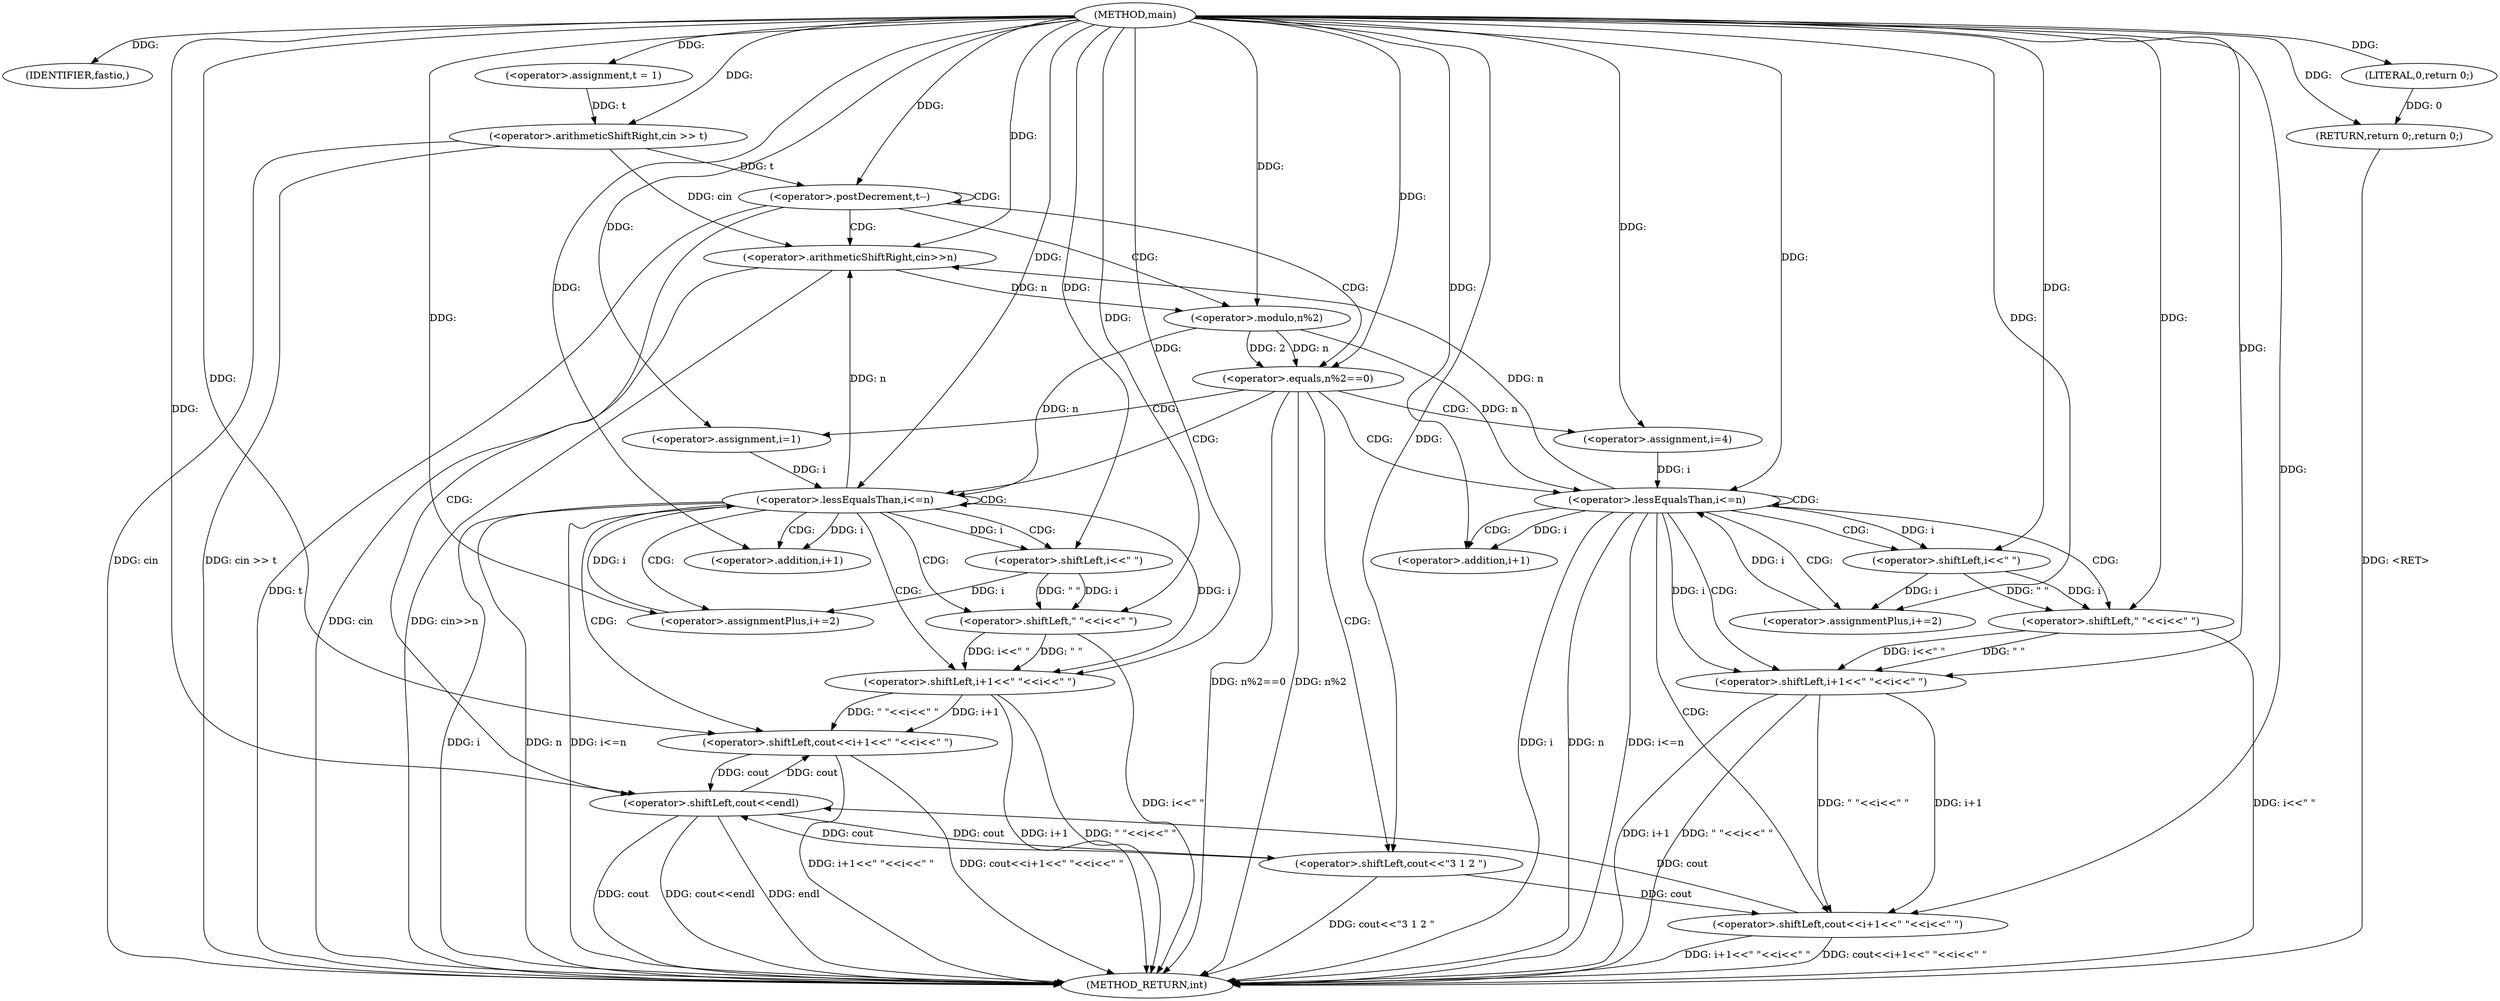 digraph "main" {  
"1000542" [label = "(METHOD,main)" ]
"1000623" [label = "(METHOD_RETURN,int)" ]
"1000544" [label = "(IDENTIFIER,fastio,)" ]
"1000546" [label = "(<operator>.assignment,t = 1)" ]
"1000549" [label = "(<operator>.arithmeticShiftRight,cin >> t)" ]
"1000621" [label = "(RETURN,return 0;,return 0;)" ]
"1000553" [label = "(<operator>.postDecrement,t--)" ]
"1000622" [label = "(LITERAL,0,return 0;)" ]
"1000557" [label = "(<operator>.arithmeticShiftRight,cin>>n)" ]
"1000618" [label = "(<operator>.shiftLeft,cout<<endl)" ]
"1000561" [label = "(<operator>.equals,n%2==0)" ]
"1000562" [label = "(<operator>.modulo,n%2)" ]
"1000569" [label = "(<operator>.assignment,i=1)" ]
"1000572" [label = "(<operator>.lessEqualsThan,i<=n)" ]
"1000575" [label = "(<operator>.assignmentPlus,i+=2)" ]
"1000592" [label = "(<operator>.shiftLeft,cout<<\"3 1 2 \")" ]
"1000579" [label = "(<operator>.shiftLeft,cout<<i+1<<\" \"<<i<<\" \")" ]
"1000597" [label = "(<operator>.assignment,i=4)" ]
"1000600" [label = "(<operator>.lessEqualsThan,i<=n)" ]
"1000603" [label = "(<operator>.assignmentPlus,i+=2)" ]
"1000607" [label = "(<operator>.shiftLeft,cout<<i+1<<\" \"<<i<<\" \")" ]
"1000581" [label = "(<operator>.shiftLeft,i+1<<\" \"<<i<<\" \")" ]
"1000582" [label = "(<operator>.addition,i+1)" ]
"1000585" [label = "(<operator>.shiftLeft,\" \"<<i<<\" \")" ]
"1000609" [label = "(<operator>.shiftLeft,i+1<<\" \"<<i<<\" \")" ]
"1000587" [label = "(<operator>.shiftLeft,i<<\" \")" ]
"1000610" [label = "(<operator>.addition,i+1)" ]
"1000613" [label = "(<operator>.shiftLeft,\" \"<<i<<\" \")" ]
"1000615" [label = "(<operator>.shiftLeft,i<<\" \")" ]
  "1000549" -> "1000623"  [ label = "DDG: cin"] 
  "1000549" -> "1000623"  [ label = "DDG: cin >> t"] 
  "1000553" -> "1000623"  [ label = "DDG: t"] 
  "1000557" -> "1000623"  [ label = "DDG: cin"] 
  "1000557" -> "1000623"  [ label = "DDG: cin>>n"] 
  "1000561" -> "1000623"  [ label = "DDG: n%2"] 
  "1000561" -> "1000623"  [ label = "DDG: n%2==0"] 
  "1000592" -> "1000623"  [ label = "DDG: cout<<\"3 1 2 \""] 
  "1000600" -> "1000623"  [ label = "DDG: i"] 
  "1000600" -> "1000623"  [ label = "DDG: n"] 
  "1000600" -> "1000623"  [ label = "DDG: i<=n"] 
  "1000609" -> "1000623"  [ label = "DDG: i+1"] 
  "1000613" -> "1000623"  [ label = "DDG: i<<\" \""] 
  "1000609" -> "1000623"  [ label = "DDG: \" \"<<i<<\" \""] 
  "1000607" -> "1000623"  [ label = "DDG: i+1<<\" \"<<i<<\" \""] 
  "1000607" -> "1000623"  [ label = "DDG: cout<<i+1<<\" \"<<i<<\" \""] 
  "1000572" -> "1000623"  [ label = "DDG: i"] 
  "1000572" -> "1000623"  [ label = "DDG: n"] 
  "1000572" -> "1000623"  [ label = "DDG: i<=n"] 
  "1000618" -> "1000623"  [ label = "DDG: cout"] 
  "1000618" -> "1000623"  [ label = "DDG: cout<<endl"] 
  "1000581" -> "1000623"  [ label = "DDG: i+1"] 
  "1000585" -> "1000623"  [ label = "DDG: i<<\" \""] 
  "1000581" -> "1000623"  [ label = "DDG: \" \"<<i<<\" \""] 
  "1000579" -> "1000623"  [ label = "DDG: i+1<<\" \"<<i<<\" \""] 
  "1000579" -> "1000623"  [ label = "DDG: cout<<i+1<<\" \"<<i<<\" \""] 
  "1000621" -> "1000623"  [ label = "DDG: <RET>"] 
  "1000618" -> "1000623"  [ label = "DDG: endl"] 
  "1000542" -> "1000544"  [ label = "DDG: "] 
  "1000542" -> "1000546"  [ label = "DDG: "] 
  "1000622" -> "1000621"  [ label = "DDG: 0"] 
  "1000542" -> "1000621"  [ label = "DDG: "] 
  "1000542" -> "1000549"  [ label = "DDG: "] 
  "1000546" -> "1000549"  [ label = "DDG: t"] 
  "1000542" -> "1000622"  [ label = "DDG: "] 
  "1000549" -> "1000553"  [ label = "DDG: t"] 
  "1000542" -> "1000553"  [ label = "DDG: "] 
  "1000549" -> "1000557"  [ label = "DDG: cin"] 
  "1000542" -> "1000557"  [ label = "DDG: "] 
  "1000600" -> "1000557"  [ label = "DDG: n"] 
  "1000572" -> "1000557"  [ label = "DDG: n"] 
  "1000592" -> "1000618"  [ label = "DDG: cout"] 
  "1000607" -> "1000618"  [ label = "DDG: cout"] 
  "1000579" -> "1000618"  [ label = "DDG: cout"] 
  "1000542" -> "1000618"  [ label = "DDG: "] 
  "1000562" -> "1000561"  [ label = "DDG: n"] 
  "1000562" -> "1000561"  [ label = "DDG: 2"] 
  "1000542" -> "1000561"  [ label = "DDG: "] 
  "1000557" -> "1000562"  [ label = "DDG: n"] 
  "1000542" -> "1000562"  [ label = "DDG: "] 
  "1000542" -> "1000569"  [ label = "DDG: "] 
  "1000542" -> "1000575"  [ label = "DDG: "] 
  "1000569" -> "1000572"  [ label = "DDG: i"] 
  "1000575" -> "1000572"  [ label = "DDG: i"] 
  "1000542" -> "1000572"  [ label = "DDG: "] 
  "1000562" -> "1000572"  [ label = "DDG: n"] 
  "1000587" -> "1000575"  [ label = "DDG: i"] 
  "1000618" -> "1000592"  [ label = "DDG: cout"] 
  "1000542" -> "1000592"  [ label = "DDG: "] 
  "1000542" -> "1000597"  [ label = "DDG: "] 
  "1000542" -> "1000603"  [ label = "DDG: "] 
  "1000618" -> "1000579"  [ label = "DDG: cout"] 
  "1000542" -> "1000579"  [ label = "DDG: "] 
  "1000581" -> "1000579"  [ label = "DDG: \" \"<<i<<\" \""] 
  "1000581" -> "1000579"  [ label = "DDG: i+1"] 
  "1000597" -> "1000600"  [ label = "DDG: i"] 
  "1000603" -> "1000600"  [ label = "DDG: i"] 
  "1000542" -> "1000600"  [ label = "DDG: "] 
  "1000562" -> "1000600"  [ label = "DDG: n"] 
  "1000615" -> "1000603"  [ label = "DDG: i"] 
  "1000542" -> "1000581"  [ label = "DDG: "] 
  "1000572" -> "1000581"  [ label = "DDG: i"] 
  "1000585" -> "1000581"  [ label = "DDG: \" \""] 
  "1000585" -> "1000581"  [ label = "DDG: i<<\" \""] 
  "1000592" -> "1000607"  [ label = "DDG: cout"] 
  "1000542" -> "1000607"  [ label = "DDG: "] 
  "1000609" -> "1000607"  [ label = "DDG: \" \"<<i<<\" \""] 
  "1000609" -> "1000607"  [ label = "DDG: i+1"] 
  "1000572" -> "1000582"  [ label = "DDG: i"] 
  "1000542" -> "1000582"  [ label = "DDG: "] 
  "1000542" -> "1000585"  [ label = "DDG: "] 
  "1000587" -> "1000585"  [ label = "DDG: i"] 
  "1000587" -> "1000585"  [ label = "DDG: \" \""] 
  "1000600" -> "1000609"  [ label = "DDG: i"] 
  "1000542" -> "1000609"  [ label = "DDG: "] 
  "1000613" -> "1000609"  [ label = "DDG: \" \""] 
  "1000613" -> "1000609"  [ label = "DDG: i<<\" \""] 
  "1000542" -> "1000587"  [ label = "DDG: "] 
  "1000572" -> "1000587"  [ label = "DDG: i"] 
  "1000600" -> "1000610"  [ label = "DDG: i"] 
  "1000542" -> "1000610"  [ label = "DDG: "] 
  "1000542" -> "1000613"  [ label = "DDG: "] 
  "1000615" -> "1000613"  [ label = "DDG: i"] 
  "1000615" -> "1000613"  [ label = "DDG: \" \""] 
  "1000542" -> "1000615"  [ label = "DDG: "] 
  "1000600" -> "1000615"  [ label = "DDG: i"] 
  "1000553" -> "1000553"  [ label = "CDG: "] 
  "1000553" -> "1000561"  [ label = "CDG: "] 
  "1000553" -> "1000562"  [ label = "CDG: "] 
  "1000553" -> "1000618"  [ label = "CDG: "] 
  "1000553" -> "1000557"  [ label = "CDG: "] 
  "1000561" -> "1000597"  [ label = "CDG: "] 
  "1000561" -> "1000572"  [ label = "CDG: "] 
  "1000561" -> "1000600"  [ label = "CDG: "] 
  "1000561" -> "1000592"  [ label = "CDG: "] 
  "1000561" -> "1000569"  [ label = "CDG: "] 
  "1000572" -> "1000585"  [ label = "CDG: "] 
  "1000572" -> "1000579"  [ label = "CDG: "] 
  "1000572" -> "1000587"  [ label = "CDG: "] 
  "1000572" -> "1000572"  [ label = "CDG: "] 
  "1000572" -> "1000582"  [ label = "CDG: "] 
  "1000572" -> "1000581"  [ label = "CDG: "] 
  "1000572" -> "1000575"  [ label = "CDG: "] 
  "1000600" -> "1000615"  [ label = "CDG: "] 
  "1000600" -> "1000607"  [ label = "CDG: "] 
  "1000600" -> "1000600"  [ label = "CDG: "] 
  "1000600" -> "1000609"  [ label = "CDG: "] 
  "1000600" -> "1000610"  [ label = "CDG: "] 
  "1000600" -> "1000613"  [ label = "CDG: "] 
  "1000600" -> "1000603"  [ label = "CDG: "] 
}
